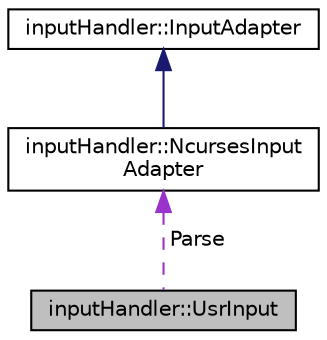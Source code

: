 digraph "inputHandler::UsrInput"
{
 // LATEX_PDF_SIZE
  edge [fontname="Helvetica",fontsize="10",labelfontname="Helvetica",labelfontsize="10"];
  node [fontname="Helvetica",fontsize="10",shape=record];
  Node1 [label="inputHandler::UsrInput",height=0.2,width=0.4,color="black", fillcolor="grey75", style="filled", fontcolor="black",tooltip="ユーザー入力を処理するクラス"];
  Node2 -> Node1 [dir="back",color="darkorchid3",fontsize="10",style="dashed",label=" Parse" ];
  Node2 [label="inputHandler::NcursesInput\lAdapter",height=0.2,width=0.4,color="black", fillcolor="white", style="filled",URL="$classinputHandler_1_1NcursesInputAdapter.html",tooltip=" "];
  Node3 -> Node2 [dir="back",color="midnightblue",fontsize="10",style="solid"];
  Node3 [label="inputHandler::InputAdapter",height=0.2,width=0.4,color="black", fillcolor="white", style="filled",URL="$classinputHandler_1_1InputAdapter.html",tooltip="入力を受け取るクラス"];
}

